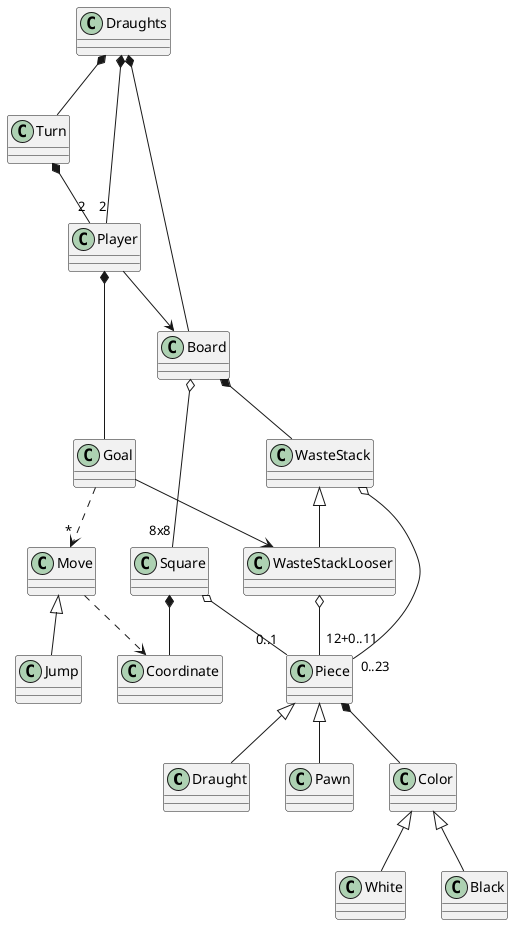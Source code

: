 @startuml class_diagram

class Draught
class Piece
class Pawn
class Board
class Square
class Coordinate
class Player
class WasteStack
class Color
class White
class Black
class Draughts
class Move
class Turn
class Goal
class WasteStackLooser
class Jump

Draughts *-down- "2" Player
Draughts *-down- Board
Draughts *-down- Turn
Turn *-down- "2" Player

WasteStack o--down- "0..23" Piece

Piece *-down- Color
Piece <|-down-  Pawn
Piece <|-down- Draught
Color <|-down- White
Color <|-down- Black
Move  <|-down- Jump
WasteStack  <|-down- WasteStackLooser

Board o--down- "8x8" Square
Square o--right- "0..1" Piece
Square *-down- Coordinate
Goal -down-> WasteStackLooser
Board *-down- WasteStack
Player *-down- Goal
Player -down-> Board
WasteStackLooser o--right- "12+0..11" Piece
Goal ..> "*" Move
Move ..> Coordinate

@enduml

@startuml initial_state

together {
object ":Square" as Square11{
    piece: NONE
}
object ":Square" as Square12 #grey{
    piece: BLACK
}
object ":Square" as Square13{
    piece: NONE
}
object ":Square" as Square14 #grey{
    piece: BLACK
}
object ":Square" as Square15{
    piece: NONE
}
object ":Square" as Square16 #grey{
    piece: BLACK
}
object ":Square" as Square17{
    piece: NONE
}
object ":Square" as Square18 #grey{
    piece: BLACK
}

object ":Square" as Square21 #grey{
    piece: BLACK
}
object ":Square" as Square22{
    piece: NONE
}
object ":Square" as Square23 #grey{
    piece: BLACK
}
object ":Square" as Square24{
    piece: NONE
}
object ":Square" as Square25 #grey{
    piece: BLACK
}
object ":Square" as Square26{
    piece: NONE
}
object ":Square" as Square27 #grey{
    piece: BLACK
}
object ":Square" as Square28{
    piece: NONE
}

object ":Square" as Square31{
    piece: NONE
}
object ":Square" as Square32 #grey{
    piece: BLACK
}
object ":Square" as Square33{
    piece: NONE
}
object ":Square" as Square34 #grey{
    piece: BLACK
}
object ":Square" as Square35{
    piece: NONE
}
object ":Square" as Square36 #grey{
    piece: BLACK
}
object ":Square" as Square37{
    piece: NONE
}
object ":Square" as Square38 #grey{
    piece: BLACK
}

object ":Square" as Square41{
    piece: NONE
}
object ":Square" as Square42{
    piece: NONE
}
object ":Square" as Square43{
    piece: NONE
}
object ":Square" as Square44{
    piece: NONE
}
object ":Square" as Square45{
    piece: NONE
}
object ":Square" as Square46{
    piece: NONE
}
object ":Square" as Square47{
    piece: NONE
}
object ":Square" as Square48{
    piece: NONE
}

object ":Square" as Square51{
    piece: NONE
}
object ":Square" as Square52{
    piece: NONE
}
object ":Square" as Square53{
    piece: NONE
}
object ":Square" as Square54{
    piece: NONE
}
object ":Square" as Square55{
    piece: NONE
}
object ":Square" as Square56{
    piece: NONE
}
object ":Square" as Square57{
    piece: NONE
}
object ":Square" as Square58{
    piece: NONE
}

object ":Square" as Square61 #white{
    piece: WHITE
}
object ":Square" as Square62{
    piece: NONE
}
object ":Square" as Square63 #white{
    piece: WHITE
}
object ":Square" as Square64{
    piece: NONE
}
object ":Square" as Square65 #white{
    piece: WHITE
}
object ":Square" as Square66{
    piece: NONE
}
object ":Square" as Square67 #white{
    piece: WHITE
}
object ":Square" as Square68 {
    piece: NONE
}

object ":Square" as Square71{
    piece: NONE
}
object ":Square" as Square72 #white{
    piece: WHITE
}
object ":Square" as Square73{
    piece: NONE
}
object ":Square" as Square74 #white{
    piece: WHITE
}
object ":Square" as Square75{
    piece: NONE
}
object ":Square" as Square76 #white{
    piece: WHITE
}
object ":Square" as Square77{
    piece: NONE
}
object ":Square" as Square78 #white{
    piece: WHITE
}


object ":Square" as Square81 #white{
    piece: WHITE
}
object ":Square" as Square82{
    piece: NONE
}
object ":Square" as Square83 #white{
    piece: WHITE
}
object ":Square" as Square84{
    piece: NONE
}
object ":Square" as Square85 #white{
    piece: WHITE
}
object ":Square" as Square86{
    piece: NONE
}
object ":Square" as Square87 #white{
    piece: WHITE
}
object ":Square" as Square88{
    piece: NONE
}

}

note "8x8" as dimensionNote

object ":Coordinate" as Coordinate11 {
row = 1
column = 7
}
object ":Coordinate" as Coordinate12 {
row = 1
column = 6
}
object ":Coordinate" as Coordinate13 {
row = 1
column = 5
}
object ":Coordinate" as Coordinate14 {
row = 1
column = 4
}
object ":Coordinate" as Coordinate15 {
row = 1
column = 3
}
object ":Coordinate" as Coordinate16 {
row = 1
column = 2
}
object ":Coordinate" as Coordinate17 {
row = 1
column = 1
}
object ":Coordinate" as Coordinate18 {
row = 1
column = 8
}

object ":Coordinate" as Coordinate81 {
row = 8
column = 7
}
object ":Coordinate" as Coordinate82 {
row = 8
column = 6
}
object ":Coordinate" as Coordinate83 {
row = 8
column = 5
}
object ":Coordinate" as Coordinate84 {
row = 8
column = 4
}
object ":Coordinate" as Coordinate85 {
row = 8
column = 3
}
object ":Coordinate" as Coordinate86 {
row = 8
column = 2
}
object ":Coordinate" as Coordinate87 {
row = 8
column = 1
}
object ":Coordinate" as Coordinate88 {
row = 8
column = 8
}

object ":Board" as Board

Board -[hidden]->  Square11
Board -->  Square18
Board -[hidden]->  Square21
Board -[hidden]->  Square28
Board -[hidden]->  Square81
Board -->  Square88

Square11 *-up-> Coordinate11
Square12 *-up-> Coordinate12
Square13 *-up-> Coordinate13
Square14 *-up-> Coordinate14
Square15 *-up-> Coordinate15
Square16 *-up-> Coordinate16
Square17 *-up-> Coordinate17
Square18 *-up-> Coordinate18

Square81 *-down-> Coordinate81
Square82 *-down-> Coordinate82
Square83 *-down-> Coordinate83
Square84 *-down-> Coordinate84
Square85 *-down-> Coordinate85
Square86 *-down-> Coordinate86
Square87 *-down-> Coordinate87
Square88 *-down-> Coordinate88

Square11 -[hidden]right-> Square12
Square12 -[hidden]right-> Square13
Square13 -[hidden]right-> Square14
Square14 -[hidden]right-> Square15
Square15 -[hidden]right-> Square16
Square16 -[hidden]right-> Square17
Square17 -[hidden]right-> Square18

Square21 -[hidden]right-> Square22
Square22 -[hidden]right-> Square23
Square23 -[hidden]right-> Square24
Square24 -[hidden]right-> Square25
Square25 -[hidden]right-> Square26
Square26 -[hidden]right-> Square27
Square27 -[hidden]right-> Square28

Square31 -[hidden]right-> Square32
Square32 -[hidden]right-> Square33
Square33 -[hidden]right-> Square34
Square34 -[hidden]right-> Square35
Square35 -[hidden]right-> Square36
Square36 -[hidden]right-> Square37
Square37 -[hidden]right-> Square38

Square41 -[hidden]right-> Square42
Square42 -[hidden]right-> Square43
Square43 -[hidden]right-> Square44
Square44 -[hidden]right-> Square45
Square45 -[hidden]right-> Square46
Square46 -[hidden]right-> Square47
Square47 -[hidden]right-> Square48

Square51 -[hidden]right-> Square52
Square52 -[hidden]right-> Square53
Square53 -[hidden]right-> Square54
Square54 -[hidden]right-> Square55
Square55 -[hidden]right-> Square56
Square56 -[hidden]right-> Square57
Square57 -[hidden]right-> Square58

Square61 -[hidden]right-> Square62
Square62 -[hidden]right-> Square63
Square63 -[hidden]right-> Square64
Square64 -[hidden]right-> Square65
Square65 -[hidden]right-> Square66
Square66 -[hidden]right-> Square67
Square67 -[hidden]right-> Square68

Square71 -[hidden]right-> Square72
Square72 -[hidden]right-> Square73
Square73 -[hidden]right-> Square74
Square74 -[hidden]right-> Square75
Square75 -[hidden]right-> Square76
Square76 -[hidden]right-> Square77
Square77 -[hidden]right-> Square78

Square81 -[hidden]right-> Square82
Square82 -[hidden]right-> Square83
Square83 -[hidden]right-> Square84
Square84 -[hidden]right-> Square85
Square85 -[hidden]right-> Square86
Square86 -[hidden]right-> Square87
Square87 -[hidden]right-> Square88

Square11 -[hidden]down-> Square21
Square12 -[hidden]down-> Square22
Square13 -[hidden]down-> Square23
Square14 -[hidden]down-> Square24
Square15 -[hidden]down-> Square25
Square16 -[hidden]down-> Square26
Square17 -[hidden]down-> Square27
Square18 -[hidden]down-> Square28

Square21 -[hidden]down-> Square31
Square22 -[hidden]down-> Square32
Square23 -[hidden]down-> Square33
Square24 -[hidden]down-> Square34
Square25 -[hidden]down-> Square35
Square26 -[hidden]down-> Square36
Square27 -[hidden]down-> Square37
Square28 -[hidden]down-> Square38

Square31 -[hidden]down-> Square41
Square32 -[hidden]down-> Square42
Square33 -[hidden]down-> Square43
Square34 -[hidden]down-> Square44
Square35 -[hidden]down-> Square45
Square36 -[hidden]down-> Square46
Square37 -[hidden]down-> Square47
Square38 -[hidden]down-> Square48

Square41 -[hidden]down-> Square51
Square42 -[hidden]down-> Square52
Square43 -[hidden]down-> Square53
Square44 -[hidden]down-> Square54
Square45 -[hidden]down-> Square55
Square46 -[hidden]down-> Square56
Square47 -[hidden]down-> Square57
Square48 -[hidden]down-> Square58

Square51 -[hidden]down-> Square61
Square52 -[hidden]down-> Square62
Square53 -[hidden]down-> Square63
Square54 -[hidden]down-> Square64
Square55 -[hidden]down-> Square65
Square56 -[hidden]down-> Square66
Square57 -[hidden]down-> Square67
Square58 -[hidden]down-> Square68

Square61 -[hidden]down-> Square71
Square62 -[hidden]down-> Square72
Square63 -[hidden]down-> Square73
Square64 -[hidden]down-> Square74
Square65 -[hidden]down-> Square75
Square66 -[hidden]down-> Square76
Square67 -[hidden]down-> Square77
Square68 -[hidden]down-> Square78

Square71 -[hidden]down-> Square81
Square72 -[hidden]down-> Square82
Square73 -[hidden]down-> Square83
Square74 -[hidden]down-> Square84
Square75 -[hidden]down-> Square85
Square77 -[hidden]down-> Square87
Square78 -[hidden]down-> Square88

Square11 .[hidden]. dimensionNote

@enduml

@startuml eat_sequence

actor Player
participant Board as ":Board"
participant  pawn as "pawn :Pawn"
participant  draught as "draught :Draught"
participant OponentPiece as "oponentPiece :Piece"

Player -> Board : Select origin square
alt origin == pawn
loop pawn.row + 1 == oponentPiece.row && \n (pawn.column + 1 == oponentPiece.column ||  pawn.column - 1 == oponentPiece.column) && \n there is only one piece between origin and target
Player -> Board : Move pawn to target square
Player -> Board : Delete oponentPiece
end
end
alt origin == draught
loop target is in diagonal with draught && \n there is only one piece between origin and target
Player -> Board : Move draught to target square
Player -> Board : Delete oponentPiece
end
end
@enduml